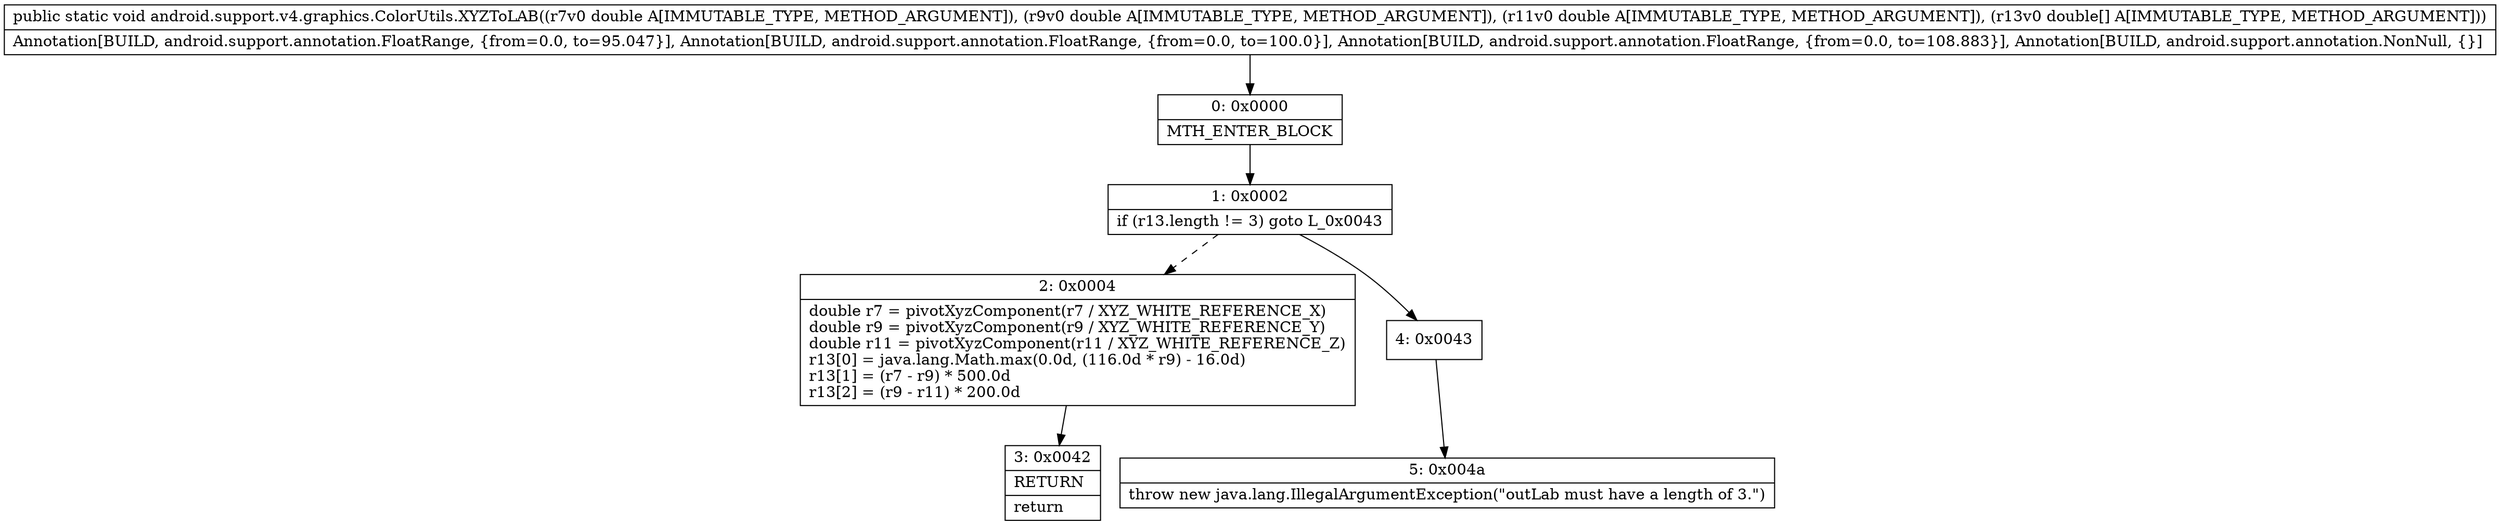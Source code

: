 digraph "CFG forandroid.support.v4.graphics.ColorUtils.XYZToLAB(DDD[D)V" {
Node_0 [shape=record,label="{0\:\ 0x0000|MTH_ENTER_BLOCK\l}"];
Node_1 [shape=record,label="{1\:\ 0x0002|if (r13.length != 3) goto L_0x0043\l}"];
Node_2 [shape=record,label="{2\:\ 0x0004|double r7 = pivotXyzComponent(r7 \/ XYZ_WHITE_REFERENCE_X)\ldouble r9 = pivotXyzComponent(r9 \/ XYZ_WHITE_REFERENCE_Y)\ldouble r11 = pivotXyzComponent(r11 \/ XYZ_WHITE_REFERENCE_Z)\lr13[0] = java.lang.Math.max(0.0d, (116.0d * r9) \- 16.0d)\lr13[1] = (r7 \- r9) * 500.0d\lr13[2] = (r9 \- r11) * 200.0d\l}"];
Node_3 [shape=record,label="{3\:\ 0x0042|RETURN\l|return\l}"];
Node_4 [shape=record,label="{4\:\ 0x0043}"];
Node_5 [shape=record,label="{5\:\ 0x004a|throw new java.lang.IllegalArgumentException(\"outLab must have a length of 3.\")\l}"];
MethodNode[shape=record,label="{public static void android.support.v4.graphics.ColorUtils.XYZToLAB((r7v0 double A[IMMUTABLE_TYPE, METHOD_ARGUMENT]), (r9v0 double A[IMMUTABLE_TYPE, METHOD_ARGUMENT]), (r11v0 double A[IMMUTABLE_TYPE, METHOD_ARGUMENT]), (r13v0 double[] A[IMMUTABLE_TYPE, METHOD_ARGUMENT]))  | Annotation[BUILD, android.support.annotation.FloatRange, \{from=0.0, to=95.047\}], Annotation[BUILD, android.support.annotation.FloatRange, \{from=0.0, to=100.0\}], Annotation[BUILD, android.support.annotation.FloatRange, \{from=0.0, to=108.883\}], Annotation[BUILD, android.support.annotation.NonNull, \{\}]\l}"];
MethodNode -> Node_0;
Node_0 -> Node_1;
Node_1 -> Node_2[style=dashed];
Node_1 -> Node_4;
Node_2 -> Node_3;
Node_4 -> Node_5;
}

